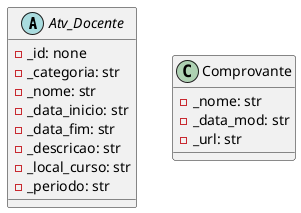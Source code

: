 @startuml WebAgenda

abstract class Atv_Docente
{
    - _id: none
    - _categoria: str
    - _nome: str
    - _data_inicio: str
    - _data_fim: str
    - _descricao: str
    - _local_curso: str
    - _periodo: str
}

class Comprovante
{
    - _nome: str
    - _data_mod: str
    - _url: str
}